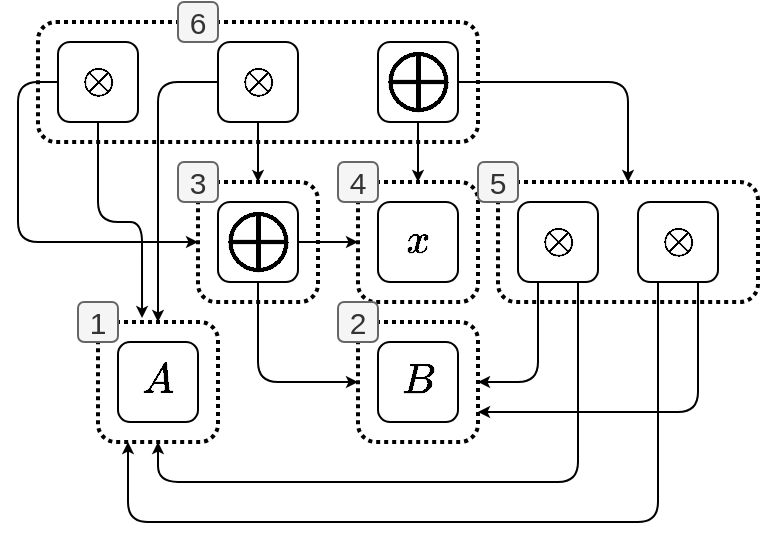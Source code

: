 <mxfile version="14.6.13" type="device"><diagram id="Sdr3cvBIpXlINCJNsRdY" name="Page-1"><mxGraphModel dx="1201" dy="696" grid="1" gridSize="10" guides="1" tooltips="1" connect="1" arrows="1" fold="1" page="1" pageScale="1" pageWidth="850" pageHeight="1100" math="1" shadow="0"><root><mxCell id="0"/><mxCell id="1" parent="0"/><mxCell id="j9x91_rqu80QLA6HCfPR-17" value="" style="rounded=1;whiteSpace=wrap;html=1;fillColor=none;dashed=1;strokeWidth=2;perimeterSpacing=0;dashPattern=1 1;" parent="1" vertex="1"><mxGeometry x="610" y="280" width="60" height="60" as="geometry"/></mxCell><mxCell id="j9x91_rqu80QLA6HCfPR-32" value="" style="rounded=1;whiteSpace=wrap;html=1;fillColor=none;dashed=1;strokeWidth=2;perimeterSpacing=0;dashPattern=1 1;" parent="1" vertex="1"><mxGeometry x="450" y="200" width="220" height="60" as="geometry"/></mxCell><mxCell id="j9x91_rqu80QLA6HCfPR-21" value="" style="rounded=1;whiteSpace=wrap;html=1;fillColor=none;dashed=1;strokeWidth=2;perimeterSpacing=0;dashPattern=1 1;" parent="1" vertex="1"><mxGeometry x="680" y="280" width="130" height="60" as="geometry"/></mxCell><mxCell id="j9x91_rqu80QLA6HCfPR-29" value="" style="rounded=1;whiteSpace=wrap;html=1;fillColor=none;dashed=1;strokeWidth=2;perimeterSpacing=0;dashPattern=1 1;" parent="1" vertex="1"><mxGeometry x="530" y="280" width="60" height="60" as="geometry"/></mxCell><mxCell id="j9x91_rqu80QLA6HCfPR-15" value="" style="rounded=1;whiteSpace=wrap;html=1;fillColor=none;dashed=1;strokeWidth=2;perimeterSpacing=0;dashPattern=1 1;" parent="1" vertex="1"><mxGeometry x="610" y="350" width="60" height="60" as="geometry"/></mxCell><mxCell id="j9x91_rqu80QLA6HCfPR-13" value="" style="rounded=1;whiteSpace=wrap;html=1;fillColor=none;dashed=1;strokeWidth=2;perimeterSpacing=0;dashPattern=1 1;" parent="1" vertex="1"><mxGeometry x="480" y="350" width="60" height="60" as="geometry"/></mxCell><mxCell id="j9x91_rqu80QLA6HCfPR-1" value="$$\bigoplus$$" style="rounded=1;whiteSpace=wrap;html=1;fontSize=18;verticalAlign=middle;align=center;" parent="1" vertex="1"><mxGeometry x="540" y="290" width="40" height="40" as="geometry"/></mxCell><mxCell id="j9x91_rqu80QLA6HCfPR-2" value="$$A$$" style="rounded=1;whiteSpace=wrap;html=1;fontSize=18;verticalAlign=middle;align=center;" parent="1" vertex="1"><mxGeometry x="490" y="360" width="40" height="40" as="geometry"/></mxCell><mxCell id="j9x91_rqu80QLA6HCfPR-3" value="$$B$$" style="rounded=1;whiteSpace=wrap;html=1;fontSize=18;verticalAlign=middle;align=center;" parent="1" vertex="1"><mxGeometry x="620" y="360" width="40" height="40" as="geometry"/></mxCell><mxCell id="j9x91_rqu80QLA6HCfPR-4" value="$$x$$" style="rounded=1;whiteSpace=wrap;html=1;fontSize=18;verticalAlign=middle;align=center;" parent="1" vertex="1"><mxGeometry x="620" y="290" width="40" height="40" as="geometry"/></mxCell><mxCell id="j9x91_rqu80QLA6HCfPR-6" value="$$\otimes$$" style="rounded=1;whiteSpace=wrap;html=1;fontSize=18;verticalAlign=middle;align=center;" parent="1" vertex="1"><mxGeometry x="540" y="210" width="40" height="40" as="geometry"/></mxCell><mxCell id="j9x91_rqu80QLA6HCfPR-7" value="$$\bigoplus$$" style="rounded=1;whiteSpace=wrap;html=1;fontSize=18;verticalAlign=middle;align=center;" parent="1" vertex="1"><mxGeometry x="620" y="210" width="40" height="40" as="geometry"/></mxCell><mxCell id="j9x91_rqu80QLA6HCfPR-8" value="$$\otimes$$" style="rounded=1;whiteSpace=wrap;html=1;fontSize=18;verticalAlign=middle;align=center;" parent="1" vertex="1"><mxGeometry x="690" y="290" width="40" height="40" as="geometry"/></mxCell><mxCell id="j9x91_rqu80QLA6HCfPR-9" style="rounded=1;orthogonalLoop=1;jettySize=auto;html=1;endSize=3;entryX=1;entryY=0.5;entryDx=0;entryDy=0;exitX=0.25;exitY=1;exitDx=0;exitDy=0;" parent="1" source="j9x91_rqu80QLA6HCfPR-8" target="j9x91_rqu80QLA6HCfPR-15" edge="1"><mxGeometry relative="1" as="geometry"><Array as="points"><mxPoint x="700" y="380"/></Array><mxPoint x="644" y="320" as="sourcePoint"/><mxPoint x="639" y="470" as="targetPoint"/></mxGeometry></mxCell><mxCell id="j9x91_rqu80QLA6HCfPR-11" value="1" style="rounded=1;whiteSpace=wrap;html=1;fontSize=15;fillColor=#f5f5f5;strokeColor=#666666;fontColor=#333333;" parent="1" vertex="1"><mxGeometry x="470" y="340" width="20" height="20" as="geometry"/></mxCell><mxCell id="j9x91_rqu80QLA6HCfPR-12" style="rounded=1;orthogonalLoop=1;jettySize=auto;html=1;endSize=3;exitX=0.75;exitY=1;exitDx=0;exitDy=0;entryX=0.5;entryY=1;entryDx=0;entryDy=0;" parent="1" source="j9x91_rqu80QLA6HCfPR-8" target="j9x91_rqu80QLA6HCfPR-13" edge="1"><mxGeometry relative="1" as="geometry"><Array as="points"><mxPoint x="720" y="430"/><mxPoint x="510" y="430"/></Array><mxPoint x="672" y="350" as="sourcePoint"/><mxPoint x="602" y="440" as="targetPoint"/></mxGeometry></mxCell><mxCell id="j9x91_rqu80QLA6HCfPR-20" style="rounded=1;orthogonalLoop=1;jettySize=auto;html=1;endSize=3;entryX=0.5;entryY=0;entryDx=0;entryDy=0;exitX=1;exitY=0.5;exitDx=0;exitDy=0;edgeStyle=orthogonalEdgeStyle;" parent="1" source="j9x91_rqu80QLA6HCfPR-7" target="j9x91_rqu80QLA6HCfPR-21" edge="1"><mxGeometry relative="1" as="geometry"><mxPoint x="674" y="250" as="sourcePoint"/><mxPoint x="514" y="350" as="targetPoint"/></mxGeometry></mxCell><mxCell id="j9x91_rqu80QLA6HCfPR-22" style="rounded=1;orthogonalLoop=1;jettySize=auto;html=1;endSize=3;entryX=0.5;entryY=0;entryDx=0;entryDy=0;exitX=0.5;exitY=1;exitDx=0;exitDy=0;" parent="1" source="j9x91_rqu80QLA6HCfPR-7" target="j9x91_rqu80QLA6HCfPR-17" edge="1"><mxGeometry relative="1" as="geometry"><Array as="points"/><mxPoint x="734" y="330" as="sourcePoint"/><mxPoint x="714" y="370" as="targetPoint"/></mxGeometry></mxCell><mxCell id="j9x91_rqu80QLA6HCfPR-25" style="rounded=1;orthogonalLoop=1;jettySize=auto;html=1;endSize=3;entryX=0;entryY=0.5;entryDx=0;entryDy=0;exitX=1;exitY=0.5;exitDx=0;exitDy=0;" parent="1" source="j9x91_rqu80QLA6HCfPR-1" target="j9x91_rqu80QLA6HCfPR-17" edge="1"><mxGeometry relative="1" as="geometry"><Array as="points"/><mxPoint x="600" y="280" as="sourcePoint"/><mxPoint x="602" y="270.0" as="targetPoint"/></mxGeometry></mxCell><mxCell id="j9x91_rqu80QLA6HCfPR-27" style="rounded=1;orthogonalLoop=1;jettySize=auto;html=1;endSize=3;entryX=0;entryY=0.5;entryDx=0;entryDy=0;exitX=0.5;exitY=1;exitDx=0;exitDy=0;" parent="1" source="j9x91_rqu80QLA6HCfPR-1" target="j9x91_rqu80QLA6HCfPR-15" edge="1"><mxGeometry relative="1" as="geometry"><Array as="points"><mxPoint x="560" y="380"/></Array><mxPoint x="600" y="520" as="sourcePoint"/><mxPoint x="600" y="570" as="targetPoint"/></mxGeometry></mxCell><mxCell id="j9x91_rqu80QLA6HCfPR-28" style="rounded=1;orthogonalLoop=1;jettySize=auto;html=1;endSize=3;entryX=0.5;entryY=0;entryDx=0;entryDy=0;exitX=0.5;exitY=1;exitDx=0;exitDy=0;" parent="1" source="j9x91_rqu80QLA6HCfPR-6" target="j9x91_rqu80QLA6HCfPR-29" edge="1"><mxGeometry relative="1" as="geometry"><Array as="points"/><mxPoint x="547" y="241" as="sourcePoint"/><mxPoint x="610" y="580" as="targetPoint"/></mxGeometry></mxCell><mxCell id="j9x91_rqu80QLA6HCfPR-31" style="rounded=1;orthogonalLoop=1;jettySize=auto;html=1;endSize=3;entryX=0.5;entryY=0;entryDx=0;entryDy=0;exitX=0;exitY=0.5;exitDx=0;exitDy=0;" parent="1" source="j9x91_rqu80QLA6HCfPR-6" target="j9x91_rqu80QLA6HCfPR-13" edge="1"><mxGeometry relative="1" as="geometry"><Array as="points"><mxPoint x="510" y="230"/></Array><mxPoint x="557" y="251" as="sourcePoint"/><mxPoint x="610" y="300" as="targetPoint"/></mxGeometry></mxCell><mxCell id="j9x91_rqu80QLA6HCfPR-73" value="2" style="rounded=1;whiteSpace=wrap;html=1;fontSize=15;fillColor=#f5f5f5;strokeColor=#666666;fontColor=#333333;" parent="1" vertex="1"><mxGeometry x="600" y="340" width="20" height="20" as="geometry"/></mxCell><mxCell id="j9x91_rqu80QLA6HCfPR-74" value="3" style="rounded=1;whiteSpace=wrap;html=1;fontSize=15;fillColor=#f5f5f5;strokeColor=#666666;fontColor=#333333;" parent="1" vertex="1"><mxGeometry x="520" y="270" width="20" height="20" as="geometry"/></mxCell><mxCell id="j9x91_rqu80QLA6HCfPR-75" value="4" style="rounded=1;whiteSpace=wrap;html=1;fontSize=15;fillColor=#f5f5f5;strokeColor=#666666;fontColor=#333333;" parent="1" vertex="1"><mxGeometry x="600" y="270" width="20" height="20" as="geometry"/></mxCell><mxCell id="j9x91_rqu80QLA6HCfPR-76" value="5" style="rounded=1;whiteSpace=wrap;html=1;fontSize=15;fillColor=#f5f5f5;strokeColor=#666666;fontColor=#333333;" parent="1" vertex="1"><mxGeometry x="670" y="270" width="20" height="20" as="geometry"/></mxCell><mxCell id="j9x91_rqu80QLA6HCfPR-77" value="6" style="rounded=1;whiteSpace=wrap;html=1;fontSize=15;fillColor=#f5f5f5;strokeColor=#666666;fontColor=#333333;" parent="1" vertex="1"><mxGeometry x="520" y="190" width="20" height="20" as="geometry"/></mxCell><mxCell id="RpDon2rm67fdhekLdN7j-2" style="edgeStyle=orthogonalEdgeStyle;rounded=1;orthogonalLoop=1;jettySize=auto;html=1;exitX=0;exitY=0.5;exitDx=0;exitDy=0;entryX=0;entryY=0.5;entryDx=0;entryDy=0;endSize=3;" edge="1" parent="1" source="RpDon2rm67fdhekLdN7j-1" target="j9x91_rqu80QLA6HCfPR-29"><mxGeometry relative="1" as="geometry"/></mxCell><mxCell id="RpDon2rm67fdhekLdN7j-3" style="edgeStyle=orthogonalEdgeStyle;rounded=1;orthogonalLoop=1;jettySize=auto;html=1;exitX=0.5;exitY=1;exitDx=0;exitDy=0;entryX=0.367;entryY=-0.033;entryDx=0;entryDy=0;entryPerimeter=0;endSize=3;" edge="1" parent="1" source="RpDon2rm67fdhekLdN7j-1" target="j9x91_rqu80QLA6HCfPR-13"><mxGeometry relative="1" as="geometry"/></mxCell><mxCell id="RpDon2rm67fdhekLdN7j-1" value="$$\otimes$$" style="rounded=1;whiteSpace=wrap;html=1;fontSize=18;verticalAlign=middle;align=center;" vertex="1" parent="1"><mxGeometry x="460" y="210" width="40" height="40" as="geometry"/></mxCell><mxCell id="RpDon2rm67fdhekLdN7j-7" style="edgeStyle=orthogonalEdgeStyle;rounded=1;orthogonalLoop=1;jettySize=auto;html=1;exitX=0.25;exitY=1;exitDx=0;exitDy=0;entryX=0.25;entryY=1;entryDx=0;entryDy=0;endSize=3;" edge="1" parent="1" source="RpDon2rm67fdhekLdN7j-6" target="j9x91_rqu80QLA6HCfPR-13"><mxGeometry relative="1" as="geometry"><Array as="points"><mxPoint x="760" y="450"/><mxPoint x="495" y="450"/></Array></mxGeometry></mxCell><mxCell id="RpDon2rm67fdhekLdN7j-8" style="edgeStyle=orthogonalEdgeStyle;rounded=1;orthogonalLoop=1;jettySize=auto;html=1;exitX=0.75;exitY=1;exitDx=0;exitDy=0;entryX=1;entryY=0.75;entryDx=0;entryDy=0;endSize=3;" edge="1" parent="1" source="RpDon2rm67fdhekLdN7j-6" target="j9x91_rqu80QLA6HCfPR-15"><mxGeometry relative="1" as="geometry"/></mxCell><mxCell id="RpDon2rm67fdhekLdN7j-6" value="$$\otimes$$" style="rounded=1;whiteSpace=wrap;html=1;fontSize=18;verticalAlign=middle;align=center;" vertex="1" parent="1"><mxGeometry x="750" y="290" width="40" height="40" as="geometry"/></mxCell></root></mxGraphModel></diagram></mxfile>